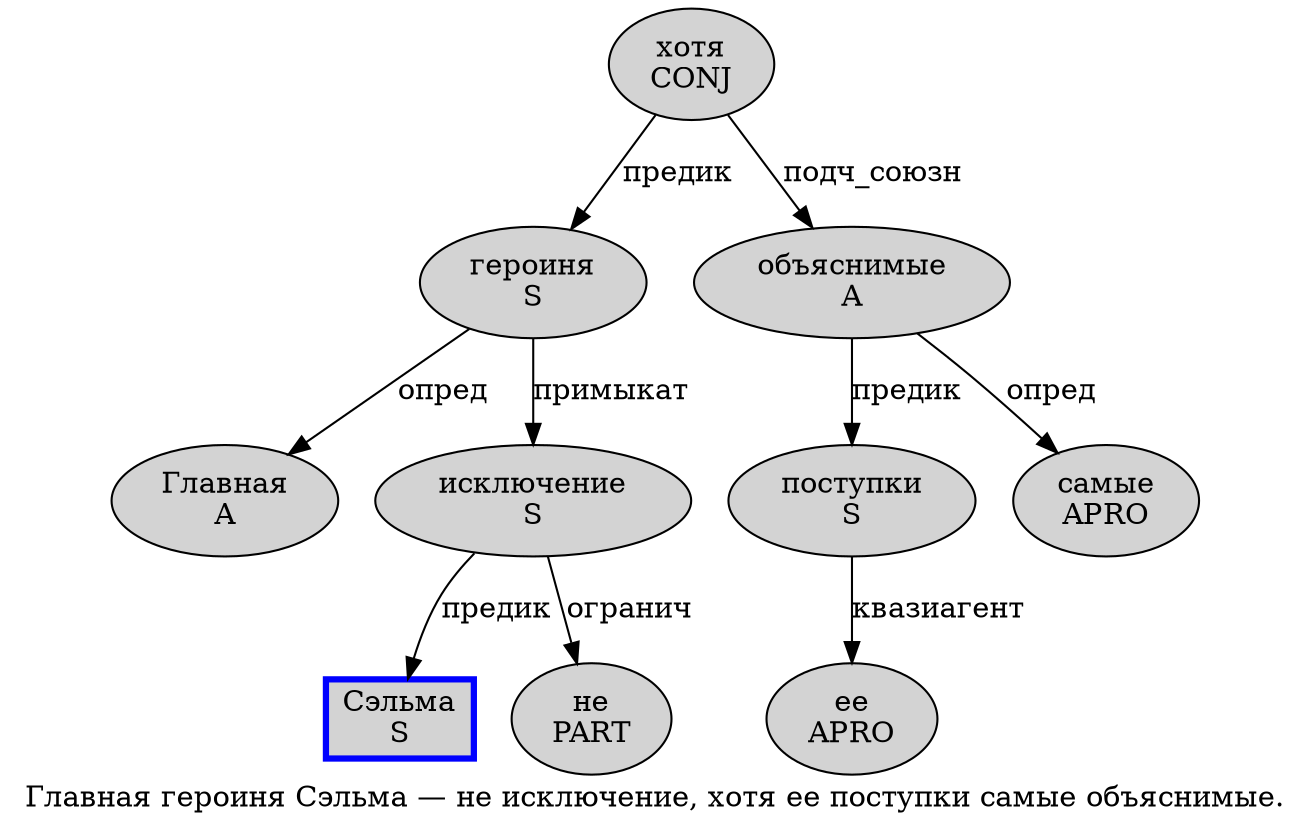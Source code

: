 digraph SENTENCE_1861 {
	graph [label="Главная героиня Сэльма — не исключение, хотя ее поступки самые объяснимые."]
	node [style=filled]
		0 [label="Главная
A" color="" fillcolor=lightgray penwidth=1 shape=ellipse]
		1 [label="героиня
S" color="" fillcolor=lightgray penwidth=1 shape=ellipse]
		2 [label="Сэльма
S" color=blue fillcolor=lightgray penwidth=3 shape=box]
		4 [label="не
PART" color="" fillcolor=lightgray penwidth=1 shape=ellipse]
		5 [label="исключение
S" color="" fillcolor=lightgray penwidth=1 shape=ellipse]
		7 [label="хотя
CONJ" color="" fillcolor=lightgray penwidth=1 shape=ellipse]
		8 [label="ее
APRO" color="" fillcolor=lightgray penwidth=1 shape=ellipse]
		9 [label="поступки
S" color="" fillcolor=lightgray penwidth=1 shape=ellipse]
		10 [label="самые
APRO" color="" fillcolor=lightgray penwidth=1 shape=ellipse]
		11 [label="объяснимые
A" color="" fillcolor=lightgray penwidth=1 shape=ellipse]
			9 -> 8 [label="квазиагент"]
			1 -> 0 [label="опред"]
			1 -> 5 [label="примыкат"]
			5 -> 2 [label="предик"]
			5 -> 4 [label="огранич"]
			11 -> 9 [label="предик"]
			11 -> 10 [label="опред"]
			7 -> 1 [label="предик"]
			7 -> 11 [label="подч_союзн"]
}